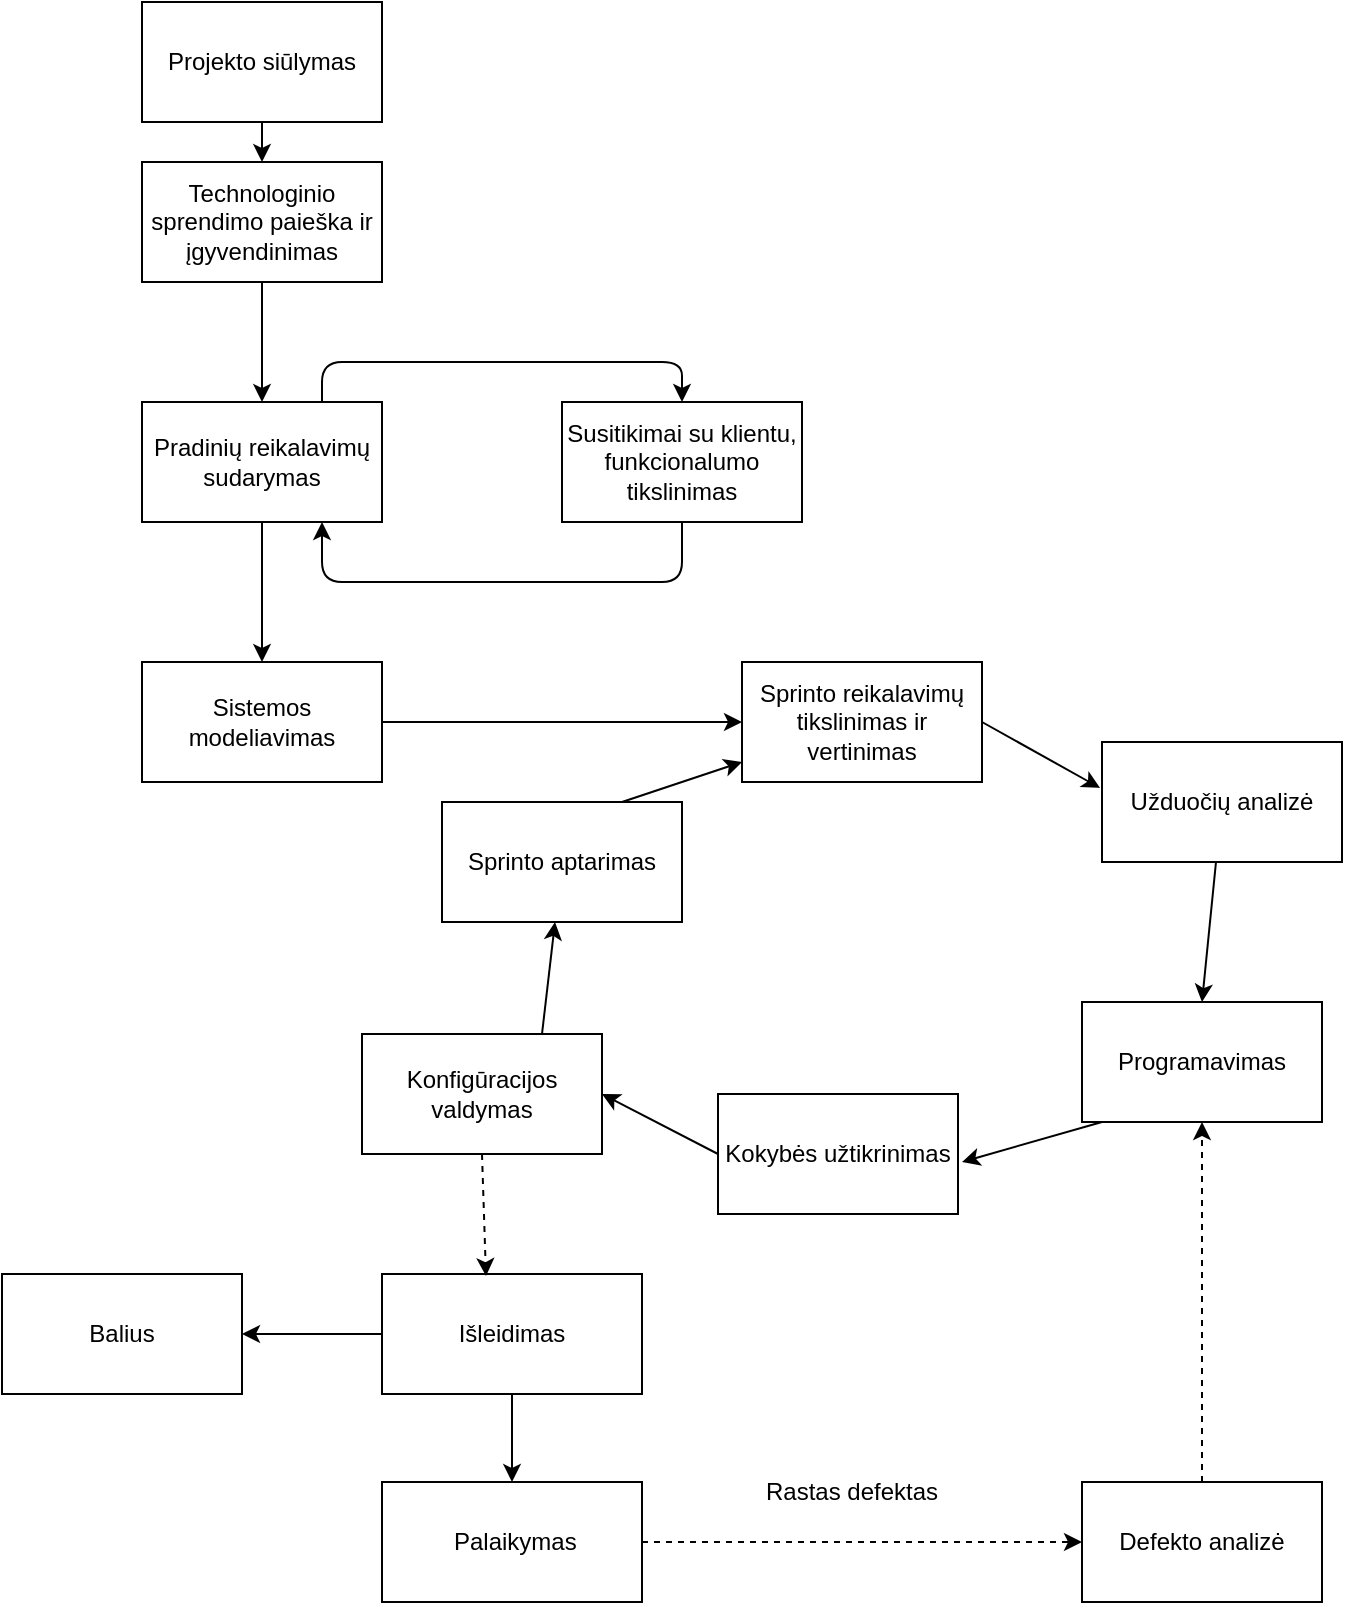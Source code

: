 <mxfile version="12.0.0" type="device" pages="1"><diagram id="qIFF_fcuDar6s86CbZYm" name="Page-1"><mxGraphModel dx="1382" dy="763" grid="1" gridSize="10" guides="1" tooltips="1" connect="1" arrows="1" fold="1" page="1" pageScale="1" pageWidth="827" pageHeight="1169" math="0" shadow="0"><root><mxCell id="0"/><mxCell id="1" parent="0"/><mxCell id="E9ywBwPDsupUNTEM5yJS-1" value="Projekto siūlymas" style="rounded=0;whiteSpace=wrap;html=1;" parent="1" vertex="1"><mxGeometry x="110" y="20" width="120" height="60" as="geometry"/></mxCell><mxCell id="E9ywBwPDsupUNTEM5yJS-2" value="Technologinio sprendimo paieška ir įgyvendinimas" style="rounded=0;whiteSpace=wrap;html=1;" parent="1" vertex="1"><mxGeometry x="110" y="100" width="120" height="60" as="geometry"/></mxCell><mxCell id="E9ywBwPDsupUNTEM5yJS-32" style="edgeStyle=none;rounded=0;orthogonalLoop=1;jettySize=auto;html=1;exitX=0.5;exitY=1;exitDx=0;exitDy=0;entryX=0.5;entryY=0;entryDx=0;entryDy=0;" parent="1" source="E9ywBwPDsupUNTEM5yJS-3" target="E9ywBwPDsupUNTEM5yJS-7" edge="1"><mxGeometry relative="1" as="geometry"/></mxCell><mxCell id="E9ywBwPDsupUNTEM5yJS-3" value="Pradinių reikalavimų sudarymas" style="rounded=0;whiteSpace=wrap;html=1;" parent="1" vertex="1"><mxGeometry x="110" y="220" width="120" height="60" as="geometry"/></mxCell><mxCell id="E9ywBwPDsupUNTEM5yJS-4" value="Susitikimai su klientu, funkcionalumo tikslinimas" style="rounded=0;whiteSpace=wrap;html=1;" parent="1" vertex="1"><mxGeometry x="320" y="220" width="120" height="60" as="geometry"/></mxCell><mxCell id="E9ywBwPDsupUNTEM5yJS-5" value="" style="edgeStyle=elbowEdgeStyle;elbow=horizontal;endArrow=classic;html=1;exitX=0.75;exitY=0;exitDx=0;exitDy=0;entryX=0.5;entryY=0;entryDx=0;entryDy=0;" parent="1" source="E9ywBwPDsupUNTEM5yJS-3" target="E9ywBwPDsupUNTEM5yJS-4" edge="1"><mxGeometry width="50" height="50" relative="1" as="geometry"><mxPoint x="110" y="350" as="sourcePoint"/><mxPoint x="160" y="300" as="targetPoint"/><Array as="points"><mxPoint x="300" y="200"/></Array></mxGeometry></mxCell><mxCell id="E9ywBwPDsupUNTEM5yJS-6" value="" style="edgeStyle=elbowEdgeStyle;elbow=horizontal;endArrow=classic;html=1;entryX=0.75;entryY=1;entryDx=0;entryDy=0;exitX=0.5;exitY=1;exitDx=0;exitDy=0;" parent="1" source="E9ywBwPDsupUNTEM5yJS-4" target="E9ywBwPDsupUNTEM5yJS-3" edge="1"><mxGeometry width="50" height="50" relative="1" as="geometry"><mxPoint x="350" y="380" as="sourcePoint"/><mxPoint x="390" y="230" as="targetPoint"/><Array as="points"><mxPoint x="290" y="310"/></Array></mxGeometry></mxCell><mxCell id="E9ywBwPDsupUNTEM5yJS-7" value="Sistemos modeliavimas" style="rounded=0;whiteSpace=wrap;html=1;" parent="1" vertex="1"><mxGeometry x="110" y="350" width="120" height="60" as="geometry"/></mxCell><mxCell id="E9ywBwPDsupUNTEM5yJS-12" value="" style="endArrow=classic;html=1;exitX=0.5;exitY=1;exitDx=0;exitDy=0;" parent="1" source="E9ywBwPDsupUNTEM5yJS-1" target="E9ywBwPDsupUNTEM5yJS-2" edge="1"><mxGeometry width="50" height="50" relative="1" as="geometry"><mxPoint x="320" y="100" as="sourcePoint"/><mxPoint x="370" y="50" as="targetPoint"/></mxGeometry></mxCell><mxCell id="E9ywBwPDsupUNTEM5yJS-13" value="" style="endArrow=classic;html=1;exitX=0.5;exitY=1;exitDx=0;exitDy=0;entryX=0.5;entryY=0;entryDx=0;entryDy=0;" parent="1" source="E9ywBwPDsupUNTEM5yJS-2" target="E9ywBwPDsupUNTEM5yJS-3" edge="1"><mxGeometry width="50" height="50" relative="1" as="geometry"><mxPoint x="180" y="70" as="sourcePoint"/><mxPoint x="180" y="110" as="targetPoint"/></mxGeometry></mxCell><mxCell id="E9ywBwPDsupUNTEM5yJS-16" value="Sprinto reikalavimų tikslinimas ir vertinimas" style="rounded=0;whiteSpace=wrap;html=1;" parent="1" vertex="1"><mxGeometry x="410" y="350" width="120" height="60" as="geometry"/></mxCell><mxCell id="E9ywBwPDsupUNTEM5yJS-17" value="Užduočių analizė" style="rounded=0;whiteSpace=wrap;html=1;" parent="1" vertex="1"><mxGeometry x="590" y="390" width="120" height="60" as="geometry"/></mxCell><mxCell id="E9ywBwPDsupUNTEM5yJS-24" style="rounded=0;orthogonalLoop=1;jettySize=auto;html=1;exitX=0;exitY=0.5;exitDx=0;exitDy=0;" parent="1" edge="1"><mxGeometry relative="1" as="geometry"><mxPoint x="520" y="600" as="targetPoint"/><mxPoint x="590" y="580" as="sourcePoint"/><Array as="points"><mxPoint x="590" y="580"/></Array></mxGeometry></mxCell><mxCell id="E9ywBwPDsupUNTEM5yJS-18" value="Programavimas" style="rounded=0;whiteSpace=wrap;html=1;" parent="1" vertex="1"><mxGeometry x="580" y="520" width="120" height="60" as="geometry"/></mxCell><mxCell id="KKzCNt68RPRG3lJh7u8M-7" style="rounded=0;orthogonalLoop=1;jettySize=auto;html=1;exitX=0;exitY=0.5;exitDx=0;exitDy=0;entryX=1;entryY=0.5;entryDx=0;entryDy=0;" edge="1" parent="1" source="E9ywBwPDsupUNTEM5yJS-19" target="KKzCNt68RPRG3lJh7u8M-6"><mxGeometry relative="1" as="geometry"/></mxCell><mxCell id="E9ywBwPDsupUNTEM5yJS-19" value="Kokybės užtikrinimas" style="rounded=0;whiteSpace=wrap;html=1;" parent="1" vertex="1"><mxGeometry x="398" y="566" width="120" height="60" as="geometry"/></mxCell><mxCell id="E9ywBwPDsupUNTEM5yJS-21" value="" style="endArrow=classic;html=1;exitX=1;exitY=0.5;exitDx=0;exitDy=0;" parent="1" source="E9ywBwPDsupUNTEM5yJS-7" target="E9ywBwPDsupUNTEM5yJS-16" edge="1"><mxGeometry width="50" height="50" relative="1" as="geometry"><mxPoint x="180" y="170" as="sourcePoint"/><mxPoint x="180" y="230" as="targetPoint"/></mxGeometry></mxCell><mxCell id="E9ywBwPDsupUNTEM5yJS-22" value="" style="endArrow=classic;html=1;exitX=1;exitY=0.5;exitDx=0;exitDy=0;entryX=-0.008;entryY=0.383;entryDx=0;entryDy=0;entryPerimeter=0;" parent="1" source="E9ywBwPDsupUNTEM5yJS-16" target="E9ywBwPDsupUNTEM5yJS-17" edge="1"><mxGeometry width="50" height="50" relative="1" as="geometry"><mxPoint x="610" y="346" as="sourcePoint"/><mxPoint x="610" y="410" as="targetPoint"/></mxGeometry></mxCell><mxCell id="E9ywBwPDsupUNTEM5yJS-23" value="" style="endArrow=classic;html=1;" parent="1" source="E9ywBwPDsupUNTEM5yJS-17" edge="1"><mxGeometry width="50" height="50" relative="1" as="geometry"><mxPoint x="670" y="440" as="sourcePoint"/><mxPoint x="640" y="520" as="targetPoint"/><Array as="points"><mxPoint x="640" y="520"/></Array></mxGeometry></mxCell><mxCell id="E9ywBwPDsupUNTEM5yJS-29" style="edgeStyle=none;rounded=0;orthogonalLoop=1;jettySize=auto;html=1;exitX=0.5;exitY=1;exitDx=0;exitDy=0;entryX=0.5;entryY=0;entryDx=0;entryDy=0;" parent="1" source="E9ywBwPDsupUNTEM5yJS-26" target="E9ywBwPDsupUNTEM5yJS-28" edge="1"><mxGeometry relative="1" as="geometry"><Array as="points"/></mxGeometry></mxCell><mxCell id="E9ywBwPDsupUNTEM5yJS-26" value="Išleidimas" style="rounded=0;whiteSpace=wrap;html=1;" parent="1" vertex="1"><mxGeometry x="230" y="656" width="130" height="60" as="geometry"/></mxCell><mxCell id="E9ywBwPDsupUNTEM5yJS-31" style="edgeStyle=none;rounded=0;orthogonalLoop=1;jettySize=auto;html=1;exitX=0;exitY=0.5;exitDx=0;exitDy=0;entryX=1;entryY=0.5;entryDx=0;entryDy=0;" parent="1" source="E9ywBwPDsupUNTEM5yJS-26" target="E9ywBwPDsupUNTEM5yJS-30" edge="1"><mxGeometry relative="1" as="geometry"/></mxCell><mxCell id="KKzCNt68RPRG3lJh7u8M-1" style="edgeStyle=orthogonalEdgeStyle;rounded=0;orthogonalLoop=1;jettySize=auto;html=1;exitX=1;exitY=0.5;exitDx=0;exitDy=0;dashed=1;entryX=0;entryY=0.5;entryDx=0;entryDy=0;" edge="1" parent="1" source="E9ywBwPDsupUNTEM5yJS-28" target="KKzCNt68RPRG3lJh7u8M-2"><mxGeometry relative="1" as="geometry"><mxPoint x="540" y="760" as="targetPoint"/><Array as="points"/></mxGeometry></mxCell><mxCell id="E9ywBwPDsupUNTEM5yJS-28" value="&amp;nbsp;Palaikymas" style="rounded=0;whiteSpace=wrap;html=1;" parent="1" vertex="1"><mxGeometry x="230" y="760" width="130" height="60" as="geometry"/></mxCell><mxCell id="E9ywBwPDsupUNTEM5yJS-30" value="Balius" style="rounded=0;whiteSpace=wrap;html=1;" parent="1" vertex="1"><mxGeometry x="40" y="656" width="120" height="60" as="geometry"/></mxCell><mxCell id="KKzCNt68RPRG3lJh7u8M-4" style="edgeStyle=orthogonalEdgeStyle;rounded=0;orthogonalLoop=1;jettySize=auto;html=1;exitX=0.5;exitY=0;exitDx=0;exitDy=0;entryX=0.5;entryY=1;entryDx=0;entryDy=0;dashed=1;" edge="1" parent="1" source="KKzCNt68RPRG3lJh7u8M-2" target="E9ywBwPDsupUNTEM5yJS-18"><mxGeometry relative="1" as="geometry"><mxPoint x="650" y="610" as="targetPoint"/><Array as="points"><mxPoint x="640" y="730"/></Array></mxGeometry></mxCell><mxCell id="KKzCNt68RPRG3lJh7u8M-2" value="Defekto analizė" style="rounded=0;whiteSpace=wrap;html=1;" vertex="1" parent="1"><mxGeometry x="580" y="760" width="120" height="60" as="geometry"/></mxCell><mxCell id="KKzCNt68RPRG3lJh7u8M-3" value="Rastas defektas" style="text;html=1;resizable=0;points=[];autosize=1;align=left;verticalAlign=top;spacingTop=-4;" vertex="1" parent="1"><mxGeometry x="420" y="755" width="100" height="20" as="geometry"/></mxCell><mxCell id="KKzCNt68RPRG3lJh7u8M-9" style="rounded=0;orthogonalLoop=1;jettySize=auto;html=1;exitX=0.75;exitY=0;exitDx=0;exitDy=0;" edge="1" parent="1" source="KKzCNt68RPRG3lJh7u8M-6" target="KKzCNt68RPRG3lJh7u8M-8"><mxGeometry relative="1" as="geometry"/></mxCell><mxCell id="KKzCNt68RPRG3lJh7u8M-11" style="edgeStyle=none;rounded=0;orthogonalLoop=1;jettySize=auto;html=1;exitX=0.5;exitY=1;exitDx=0;exitDy=0;entryX=0.4;entryY=0.017;entryDx=0;entryDy=0;entryPerimeter=0;dashed=1;" edge="1" parent="1" source="KKzCNt68RPRG3lJh7u8M-6" target="E9ywBwPDsupUNTEM5yJS-26"><mxGeometry relative="1" as="geometry"/></mxCell><mxCell id="KKzCNt68RPRG3lJh7u8M-6" value="Konfigūracijos valdymas" style="rounded=0;whiteSpace=wrap;html=1;" vertex="1" parent="1"><mxGeometry x="220" y="536" width="120" height="60" as="geometry"/></mxCell><mxCell id="KKzCNt68RPRG3lJh7u8M-10" style="edgeStyle=none;rounded=0;orthogonalLoop=1;jettySize=auto;html=1;exitX=0.75;exitY=0;exitDx=0;exitDy=0;" edge="1" parent="1" source="KKzCNt68RPRG3lJh7u8M-8" target="E9ywBwPDsupUNTEM5yJS-16"><mxGeometry relative="1" as="geometry"/></mxCell><mxCell id="KKzCNt68RPRG3lJh7u8M-8" value="Sprinto aptarimas" style="rounded=0;whiteSpace=wrap;html=1;" vertex="1" parent="1"><mxGeometry x="260" y="420" width="120" height="60" as="geometry"/></mxCell></root></mxGraphModel></diagram></mxfile>